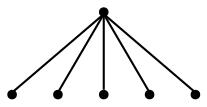 graph {
  node [shape=point,comment="{\"directed\":false,\"doi\":\"10.1007/978-3-662-45803-7_41\",\"figure\":\"7 (1)\"}"]

  v0 [pos="636.3671042338212,791.8127641015257"]
  v1 [pos="636.3671042338212,698.4304270979458"]
  v2 [pos="729.7677490083947,698.4304270979458"]
  v3 [pos="683.067426621108,698.4304270979458"]
  v4 [pos="542.9664594592477,698.4304270979458"]
  v5 [pos="589.6667818465345,698.4304270979458"]

  v0 -- v1 [id="-1",pos="636.3671042338212,791.8127641015257 636.3671042338212,698.4304270979458 636.3671042338212,698.4304270979458 636.3671042338212,698.4304270979458"]
  v0 -- v5 [id="-2",pos="636.3671042338212,791.8127641015257 589.6667818465345,698.4304270979458 589.6667818465345,698.4304270979458 589.6667818465345,698.4304270979458"]
  v0 -- v4 [id="-3",pos="636.3671042338212,791.8127641015257 542.9664594592477,698.4304270979458 542.9664594592477,698.4304270979458 542.9664594592477,698.4304270979458"]
  v0 -- v3 [id="-4",pos="636.3671042338212,791.8127641015257 683.067426621108,698.4304270979458 683.067426621108,698.4304270979458 683.067426621108,698.4304270979458"]
  v0 -- v2 [id="-5",pos="636.3671042338212,791.8127641015257 729.7677490083947,698.4304270979458 729.7677490083947,698.4304270979458 729.7677490083947,698.4304270979458"]
}
